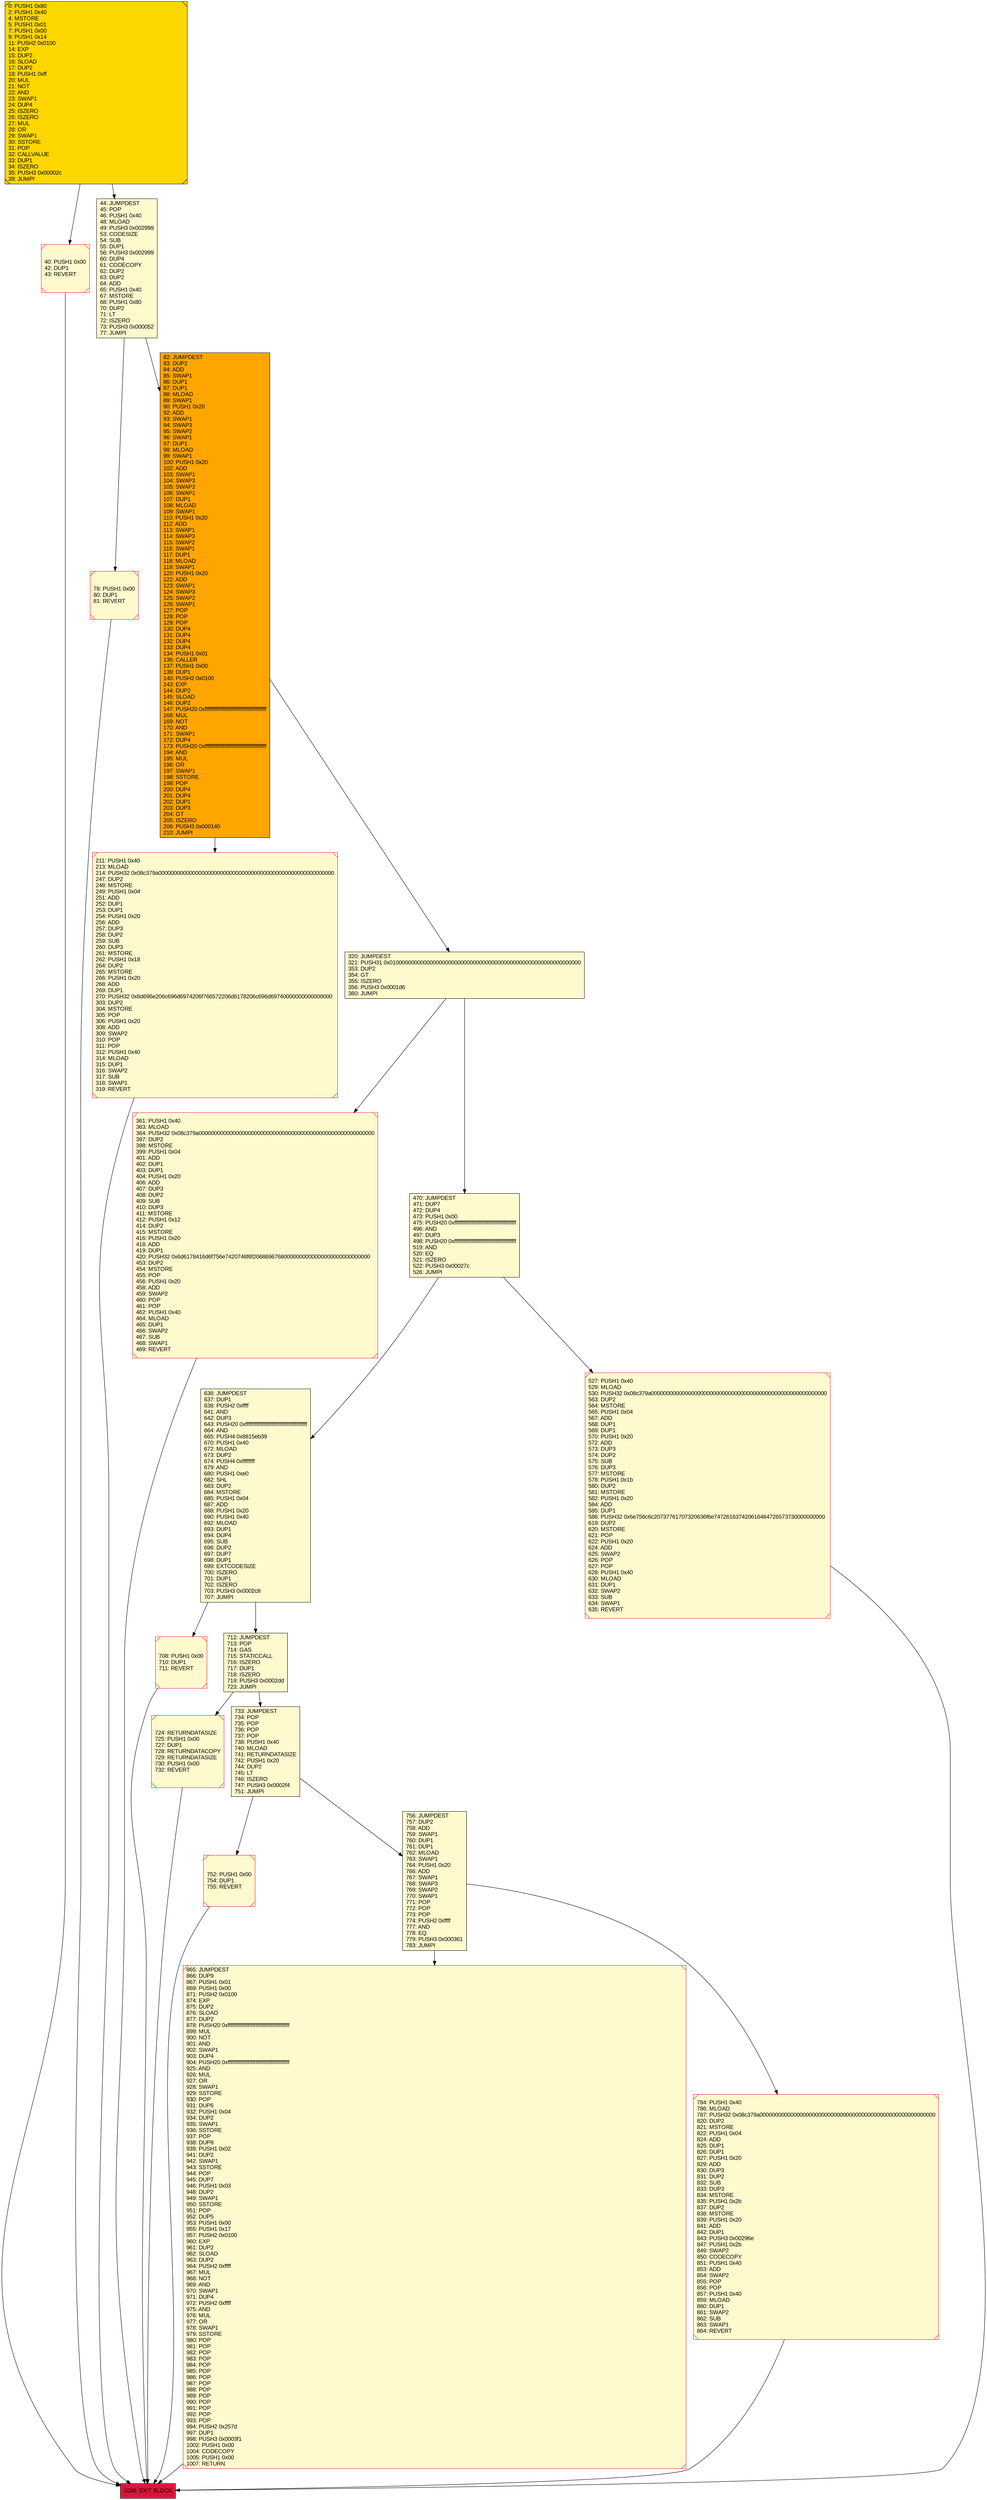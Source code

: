 digraph G {
bgcolor=transparent rankdir=UD;
node [shape=box style=filled color=black fillcolor=white fontname=arial fontcolor=black];
636 [label="636: JUMPDEST\l637: DUP1\l638: PUSH2 0xffff\l641: AND\l642: DUP3\l643: PUSH20 0xffffffffffffffffffffffffffffffffffffffff\l664: AND\l665: PUSH4 0x8815eb39\l670: PUSH1 0x40\l672: MLOAD\l673: DUP2\l674: PUSH4 0xffffffff\l679: AND\l680: PUSH1 0xe0\l682: SHL\l683: DUP2\l684: MSTORE\l685: PUSH1 0x04\l687: ADD\l688: PUSH1 0x20\l690: PUSH1 0x40\l692: MLOAD\l693: DUP1\l694: DUP4\l695: SUB\l696: DUP2\l697: DUP7\l698: DUP1\l699: EXTCODESIZE\l700: ISZERO\l701: DUP1\l702: ISZERO\l703: PUSH3 0x0002c8\l707: JUMPI\l" fillcolor=lemonchiffon ];
211 [label="211: PUSH1 0x40\l213: MLOAD\l214: PUSH32 0x08c379a000000000000000000000000000000000000000000000000000000000\l247: DUP2\l248: MSTORE\l249: PUSH1 0x04\l251: ADD\l252: DUP1\l253: DUP1\l254: PUSH1 0x20\l256: ADD\l257: DUP3\l258: DUP2\l259: SUB\l260: DUP3\l261: MSTORE\l262: PUSH1 0x18\l264: DUP2\l265: MSTORE\l266: PUSH1 0x20\l268: ADD\l269: DUP1\l270: PUSH32 0x6d696e206c696d6974206f766572206d6178206c696d69740000000000000000\l303: DUP2\l304: MSTORE\l305: POP\l306: PUSH1 0x20\l308: ADD\l309: SWAP2\l310: POP\l311: POP\l312: PUSH1 0x40\l314: MLOAD\l315: DUP1\l316: SWAP2\l317: SUB\l318: SWAP1\l319: REVERT\l" fillcolor=lemonchiffon shape=Msquare color=crimson ];
708 [label="708: PUSH1 0x00\l710: DUP1\l711: REVERT\l" fillcolor=lemonchiffon shape=Msquare color=crimson ];
865 [label="865: JUMPDEST\l866: DUP9\l867: PUSH1 0x01\l869: PUSH1 0x00\l871: PUSH2 0x0100\l874: EXP\l875: DUP2\l876: SLOAD\l877: DUP2\l878: PUSH20 0xffffffffffffffffffffffffffffffffffffffff\l899: MUL\l900: NOT\l901: AND\l902: SWAP1\l903: DUP4\l904: PUSH20 0xffffffffffffffffffffffffffffffffffffffff\l925: AND\l926: MUL\l927: OR\l928: SWAP1\l929: SSTORE\l930: POP\l931: DUP6\l932: PUSH1 0x04\l934: DUP2\l935: SWAP1\l936: SSTORE\l937: POP\l938: DUP8\l939: PUSH1 0x02\l941: DUP2\l942: SWAP1\l943: SSTORE\l944: POP\l945: DUP7\l946: PUSH1 0x03\l948: DUP2\l949: SWAP1\l950: SSTORE\l951: POP\l952: DUP5\l953: PUSH1 0x00\l955: PUSH1 0x17\l957: PUSH2 0x0100\l960: EXP\l961: DUP2\l962: SLOAD\l963: DUP2\l964: PUSH2 0xffff\l967: MUL\l968: NOT\l969: AND\l970: SWAP1\l971: DUP4\l972: PUSH2 0xffff\l975: AND\l976: MUL\l977: OR\l978: SWAP1\l979: SSTORE\l980: POP\l981: POP\l982: POP\l983: POP\l984: POP\l985: POP\l986: POP\l987: POP\l988: POP\l989: POP\l990: POP\l991: POP\l992: POP\l993: POP\l994: PUSH2 0x257d\l997: DUP1\l998: PUSH3 0x0003f1\l1002: PUSH1 0x00\l1004: CODECOPY\l1005: PUSH1 0x00\l1007: RETURN\l" fillcolor=lemonchiffon shape=Msquare color=crimson ];
40 [label="40: PUSH1 0x00\l42: DUP1\l43: REVERT\l" fillcolor=lemonchiffon shape=Msquare color=crimson ];
361 [label="361: PUSH1 0x40\l363: MLOAD\l364: PUSH32 0x08c379a000000000000000000000000000000000000000000000000000000000\l397: DUP2\l398: MSTORE\l399: PUSH1 0x04\l401: ADD\l402: DUP1\l403: DUP1\l404: PUSH1 0x20\l406: ADD\l407: DUP3\l408: DUP2\l409: SUB\l410: DUP3\l411: MSTORE\l412: PUSH1 0x12\l414: DUP2\l415: MSTORE\l416: PUSH1 0x20\l418: ADD\l419: DUP1\l420: PUSH32 0x6d6178416d6f756e7420746f6f20686967680000000000000000000000000000\l453: DUP2\l454: MSTORE\l455: POP\l456: PUSH1 0x20\l458: ADD\l459: SWAP2\l460: POP\l461: POP\l462: PUSH1 0x40\l464: MLOAD\l465: DUP1\l466: SWAP2\l467: SUB\l468: SWAP1\l469: REVERT\l" fillcolor=lemonchiffon shape=Msquare color=crimson ];
784 [label="784: PUSH1 0x40\l786: MLOAD\l787: PUSH32 0x08c379a000000000000000000000000000000000000000000000000000000000\l820: DUP2\l821: MSTORE\l822: PUSH1 0x04\l824: ADD\l825: DUP1\l826: DUP1\l827: PUSH1 0x20\l829: ADD\l830: DUP3\l831: DUP2\l832: SUB\l833: DUP3\l834: MSTORE\l835: PUSH1 0x2b\l837: DUP2\l838: MSTORE\l839: PUSH1 0x20\l841: ADD\l842: DUP1\l843: PUSH3 0x00296e\l847: PUSH1 0x2b\l849: SWAP2\l850: CODECOPY\l851: PUSH1 0x40\l853: ADD\l854: SWAP2\l855: POP\l856: POP\l857: PUSH1 0x40\l859: MLOAD\l860: DUP1\l861: SWAP2\l862: SUB\l863: SWAP1\l864: REVERT\l" fillcolor=lemonchiffon shape=Msquare color=crimson ];
78 [label="78: PUSH1 0x00\l80: DUP1\l81: REVERT\l" fillcolor=lemonchiffon shape=Msquare color=crimson ];
320 [label="320: JUMPDEST\l321: PUSH31 0x01000000000000000000000000000000000000000000000000000000000000\l353: DUP2\l354: GT\l355: ISZERO\l356: PUSH3 0x0001d6\l360: JUMPI\l" fillcolor=lemonchiffon ];
724 [label="724: RETURNDATASIZE\l725: PUSH1 0x00\l727: DUP1\l728: RETURNDATACOPY\l729: RETURNDATASIZE\l730: PUSH1 0x00\l732: REVERT\l" fillcolor=lemonchiffon shape=Msquare color=crimson ];
1008 [label="1008: EXIT BLOCK\l" fillcolor=crimson ];
752 [label="752: PUSH1 0x00\l754: DUP1\l755: REVERT\l" fillcolor=lemonchiffon shape=Msquare color=crimson ];
756 [label="756: JUMPDEST\l757: DUP2\l758: ADD\l759: SWAP1\l760: DUP1\l761: DUP1\l762: MLOAD\l763: SWAP1\l764: PUSH1 0x20\l766: ADD\l767: SWAP1\l768: SWAP3\l769: SWAP2\l770: SWAP1\l771: POP\l772: POP\l773: POP\l774: PUSH2 0xffff\l777: AND\l778: EQ\l779: PUSH3 0x000361\l783: JUMPI\l" fillcolor=lemonchiffon ];
44 [label="44: JUMPDEST\l45: POP\l46: PUSH1 0x40\l48: MLOAD\l49: PUSH3 0x002999\l53: CODESIZE\l54: SUB\l55: DUP1\l56: PUSH3 0x002999\l60: DUP4\l61: CODECOPY\l62: DUP2\l63: DUP2\l64: ADD\l65: PUSH1 0x40\l67: MSTORE\l68: PUSH1 0x80\l70: DUP2\l71: LT\l72: ISZERO\l73: PUSH3 0x000052\l77: JUMPI\l" fillcolor=lemonchiffon ];
733 [label="733: JUMPDEST\l734: POP\l735: POP\l736: POP\l737: POP\l738: PUSH1 0x40\l740: MLOAD\l741: RETURNDATASIZE\l742: PUSH1 0x20\l744: DUP2\l745: LT\l746: ISZERO\l747: PUSH3 0x0002f4\l751: JUMPI\l" fillcolor=lemonchiffon ];
82 [label="82: JUMPDEST\l83: DUP2\l84: ADD\l85: SWAP1\l86: DUP1\l87: DUP1\l88: MLOAD\l89: SWAP1\l90: PUSH1 0x20\l92: ADD\l93: SWAP1\l94: SWAP3\l95: SWAP2\l96: SWAP1\l97: DUP1\l98: MLOAD\l99: SWAP1\l100: PUSH1 0x20\l102: ADD\l103: SWAP1\l104: SWAP3\l105: SWAP2\l106: SWAP1\l107: DUP1\l108: MLOAD\l109: SWAP1\l110: PUSH1 0x20\l112: ADD\l113: SWAP1\l114: SWAP3\l115: SWAP2\l116: SWAP1\l117: DUP1\l118: MLOAD\l119: SWAP1\l120: PUSH1 0x20\l122: ADD\l123: SWAP1\l124: SWAP3\l125: SWAP2\l126: SWAP1\l127: POP\l128: POP\l129: POP\l130: DUP4\l131: DUP4\l132: DUP4\l133: DUP4\l134: PUSH1 0x01\l136: CALLER\l137: PUSH1 0x00\l139: DUP1\l140: PUSH2 0x0100\l143: EXP\l144: DUP2\l145: SLOAD\l146: DUP2\l147: PUSH20 0xffffffffffffffffffffffffffffffffffffffff\l168: MUL\l169: NOT\l170: AND\l171: SWAP1\l172: DUP4\l173: PUSH20 0xffffffffffffffffffffffffffffffffffffffff\l194: AND\l195: MUL\l196: OR\l197: SWAP1\l198: SSTORE\l199: POP\l200: DUP4\l201: DUP4\l202: DUP1\l203: DUP3\l204: GT\l205: ISZERO\l206: PUSH3 0x000140\l210: JUMPI\l" fillcolor=orange ];
470 [label="470: JUMPDEST\l471: DUP7\l472: DUP4\l473: PUSH1 0x00\l475: PUSH20 0xffffffffffffffffffffffffffffffffffffffff\l496: AND\l497: DUP3\l498: PUSH20 0xffffffffffffffffffffffffffffffffffffffff\l519: AND\l520: EQ\l521: ISZERO\l522: PUSH3 0x00027c\l526: JUMPI\l" fillcolor=lemonchiffon ];
0 [label="0: PUSH1 0x80\l2: PUSH1 0x40\l4: MSTORE\l5: PUSH1 0x01\l7: PUSH1 0x00\l9: PUSH1 0x14\l11: PUSH2 0x0100\l14: EXP\l15: DUP2\l16: SLOAD\l17: DUP2\l18: PUSH1 0xff\l20: MUL\l21: NOT\l22: AND\l23: SWAP1\l24: DUP4\l25: ISZERO\l26: ISZERO\l27: MUL\l28: OR\l29: SWAP1\l30: SSTORE\l31: POP\l32: CALLVALUE\l33: DUP1\l34: ISZERO\l35: PUSH3 0x00002c\l39: JUMPI\l" fillcolor=lemonchiffon shape=Msquare fillcolor=gold ];
712 [label="712: JUMPDEST\l713: POP\l714: GAS\l715: STATICCALL\l716: ISZERO\l717: DUP1\l718: ISZERO\l719: PUSH3 0x0002dd\l723: JUMPI\l" fillcolor=lemonchiffon ];
527 [label="527: PUSH1 0x40\l529: MLOAD\l530: PUSH32 0x08c379a000000000000000000000000000000000000000000000000000000000\l563: DUP2\l564: MSTORE\l565: PUSH1 0x04\l567: ADD\l568: DUP1\l569: DUP1\l570: PUSH1 0x20\l572: ADD\l573: DUP3\l574: DUP2\l575: SUB\l576: DUP3\l577: MSTORE\l578: PUSH1 0x1b\l580: DUP2\l581: MSTORE\l582: PUSH1 0x20\l584: ADD\l585: DUP1\l586: PUSH32 0x6e756c6c20737761707320636f6e747261637420616464726573730000000000\l619: DUP2\l620: MSTORE\l621: POP\l622: PUSH1 0x20\l624: ADD\l625: SWAP2\l626: POP\l627: POP\l628: PUSH1 0x40\l630: MLOAD\l631: DUP1\l632: SWAP2\l633: SUB\l634: SWAP1\l635: REVERT\l" fillcolor=lemonchiffon shape=Msquare color=crimson ];
470 -> 527;
733 -> 752;
320 -> 361;
712 -> 733;
0 -> 44;
527 -> 1008;
712 -> 724;
211 -> 1008;
82 -> 320;
708 -> 1008;
44 -> 78;
784 -> 1008;
756 -> 784;
636 -> 712;
78 -> 1008;
752 -> 1008;
733 -> 756;
636 -> 708;
44 -> 82;
0 -> 40;
320 -> 470;
756 -> 865;
865 -> 1008;
82 -> 211;
40 -> 1008;
361 -> 1008;
470 -> 636;
724 -> 1008;
}
